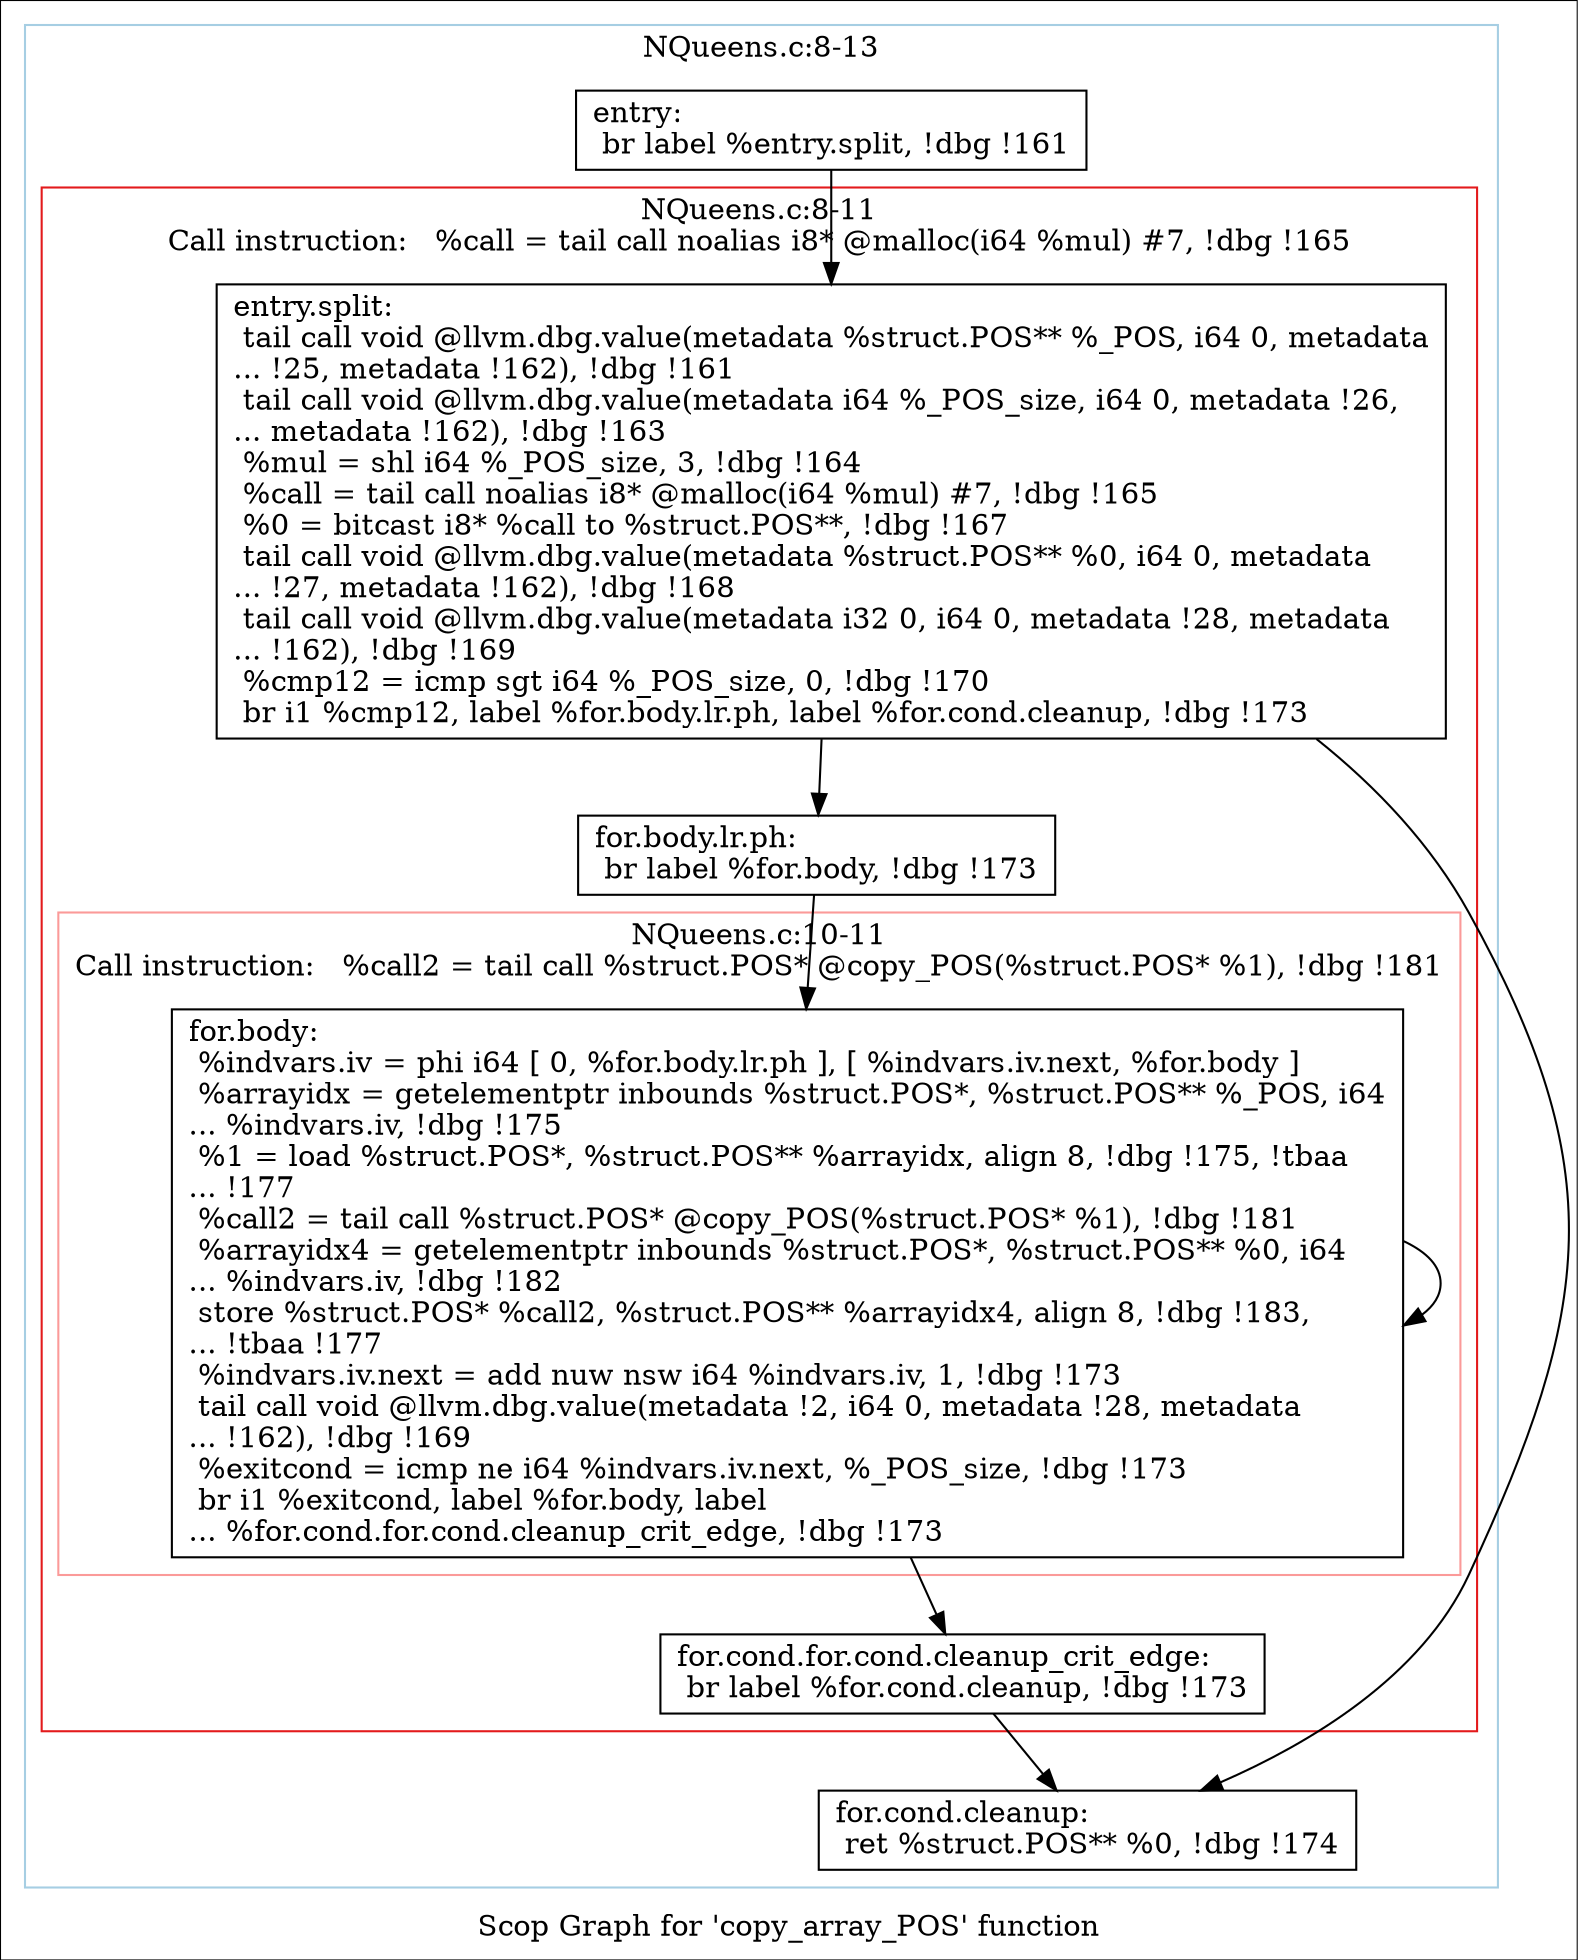 digraph "Scop Graph for 'copy_array_POS' function" {
	label="Scop Graph for 'copy_array_POS' function";

	Node0xacc2dd0 [shape=record,label="{entry:\l  br label %entry.split, !dbg !161\l}"];
	Node0xacc2dd0 -> Node0xacfd090;
	Node0xacfd090 [shape=record,label="{entry.split:                                      \l  tail call void @llvm.dbg.value(metadata %struct.POS** %_POS, i64 0, metadata\l... !25, metadata !162), !dbg !161\l  tail call void @llvm.dbg.value(metadata i64 %_POS_size, i64 0, metadata !26,\l... metadata !162), !dbg !163\l  %mul = shl i64 %_POS_size, 3, !dbg !164\l  %call = tail call noalias i8* @malloc(i64 %mul) #7, !dbg !165\l  %0 = bitcast i8* %call to %struct.POS**, !dbg !167\l  tail call void @llvm.dbg.value(metadata %struct.POS** %0, i64 0, metadata\l... !27, metadata !162), !dbg !168\l  tail call void @llvm.dbg.value(metadata i32 0, i64 0, metadata !28, metadata\l... !162), !dbg !169\l  %cmp12 = icmp sgt i64 %_POS_size, 0, !dbg !170\l  br i1 %cmp12, label %for.body.lr.ph, label %for.cond.cleanup, !dbg !173\l}"];
	Node0xacfd090 -> Node0xaca5a50;
	Node0xacfd090 -> Node0xaca3060;
	Node0xaca5a50 [shape=record,label="{for.body.lr.ph:                                   \l  br label %for.body, !dbg !173\l}"];
	Node0xaca5a50 -> Node0xadb7720;
	Node0xadb7720 [shape=record,label="{for.body:                                         \l  %indvars.iv = phi i64 [ 0, %for.body.lr.ph ], [ %indvars.iv.next, %for.body ]\l  %arrayidx = getelementptr inbounds %struct.POS*, %struct.POS** %_POS, i64\l... %indvars.iv, !dbg !175\l  %1 = load %struct.POS*, %struct.POS** %arrayidx, align 8, !dbg !175, !tbaa\l... !177\l  %call2 = tail call %struct.POS* @copy_POS(%struct.POS* %1), !dbg !181\l  %arrayidx4 = getelementptr inbounds %struct.POS*, %struct.POS** %0, i64\l... %indvars.iv, !dbg !182\l  store %struct.POS* %call2, %struct.POS** %arrayidx4, align 8, !dbg !183,\l... !tbaa !177\l  %indvars.iv.next = add nuw nsw i64 %indvars.iv, 1, !dbg !173\l  tail call void @llvm.dbg.value(metadata !2, i64 0, metadata !28, metadata\l... !162), !dbg !169\l  %exitcond = icmp ne i64 %indvars.iv.next, %_POS_size, !dbg !173\l  br i1 %exitcond, label %for.body, label\l... %for.cond.for.cond.cleanup_crit_edge, !dbg !173\l}"];
	Node0xadb7720 -> Node0xadb7720[constraint=false];
	Node0xadb7720 -> Node0xac9dd00;
	Node0xac9dd00 [shape=record,label="{for.cond.for.cond.cleanup_crit_edge:              \l  br label %for.cond.cleanup, !dbg !173\l}"];
	Node0xac9dd00 -> Node0xaca3060;
	Node0xaca3060 [shape=record,label="{for.cond.cleanup:                                 \l  ret %struct.POS** %0, !dbg !174\l}"];
	colorscheme = "paired12"
        subgraph cluster_0xaccd410 {
          label = "NQueens.c:8-13
";
          style = solid;
          color = 1
          subgraph cluster_0xad01820 {
            label = "NQueens.c:8-11
Call instruction:   %call = tail call noalias i8* @malloc(i64 %mul) #7, !dbg !165";
            style = solid;
            color = 6
            subgraph cluster_0xacf1990 {
              label = "NQueens.c:10-11
Call instruction:   %call2 = tail call %struct.POS* @copy_POS(%struct.POS* %1), !dbg !181";
              style = solid;
              color = 5
              Node0xadb7720;
            }
            Node0xacfd090;
            Node0xaca5a50;
            Node0xac9dd00;
          }
          Node0xacc2dd0;
          Node0xaca3060;
        }
}
